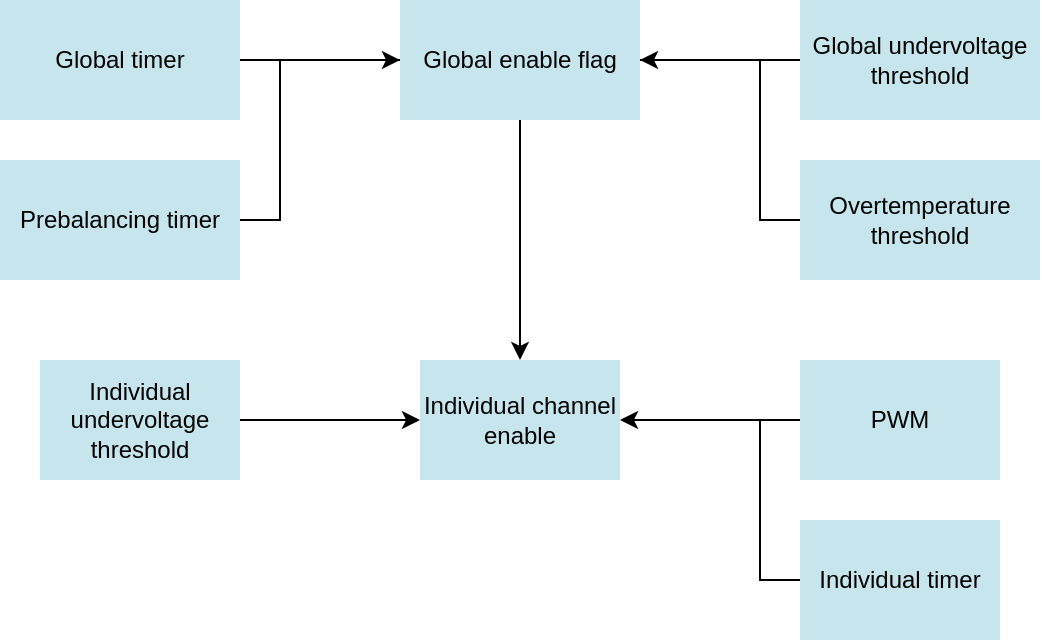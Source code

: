 <mxfile version="25.0.2">
  <diagram name="Seite-1" id="hPg8SPZopmh8AGZJrN-p">
    <mxGraphModel dx="1061" dy="1413" grid="1" gridSize="10" guides="1" tooltips="1" connect="1" arrows="1" fold="1" page="1" pageScale="1" pageWidth="827" pageHeight="1169" math="0" shadow="0">
      <root>
        <mxCell id="0" />
        <mxCell id="1" parent="0" />
        <mxCell id="DEjZVQlh6ZJTVWUGv1k4-285" style="edgeStyle=orthogonalEdgeStyle;rounded=0;orthogonalLoop=1;jettySize=auto;html=1;entryX=0;entryY=0.5;entryDx=0;entryDy=0;" edge="1" parent="1" source="DEjZVQlh6ZJTVWUGv1k4-276" target="DEjZVQlh6ZJTVWUGv1k4-277">
          <mxGeometry relative="1" as="geometry" />
        </mxCell>
        <mxCell id="DEjZVQlh6ZJTVWUGv1k4-276" value="Global timer" style="rounded=0;whiteSpace=wrap;html=1;fillColor=#c6e5ed;strokeColor=none;" vertex="1" parent="1">
          <mxGeometry x="40" y="40" width="120" height="60" as="geometry" />
        </mxCell>
        <mxCell id="DEjZVQlh6ZJTVWUGv1k4-289" style="edgeStyle=orthogonalEdgeStyle;rounded=0;orthogonalLoop=1;jettySize=auto;html=1;entryX=0.5;entryY=0;entryDx=0;entryDy=0;" edge="1" parent="1" source="DEjZVQlh6ZJTVWUGv1k4-277" target="DEjZVQlh6ZJTVWUGv1k4-281">
          <mxGeometry relative="1" as="geometry" />
        </mxCell>
        <mxCell id="DEjZVQlh6ZJTVWUGv1k4-277" value="Global enable flag" style="rounded=0;whiteSpace=wrap;html=1;fillColor=#c6e5ed;strokeColor=none;" vertex="1" parent="1">
          <mxGeometry x="240" y="40" width="120" height="60" as="geometry" />
        </mxCell>
        <mxCell id="DEjZVQlh6ZJTVWUGv1k4-287" style="edgeStyle=orthogonalEdgeStyle;rounded=0;orthogonalLoop=1;jettySize=auto;html=1;" edge="1" parent="1" source="DEjZVQlh6ZJTVWUGv1k4-278" target="DEjZVQlh6ZJTVWUGv1k4-277">
          <mxGeometry relative="1" as="geometry" />
        </mxCell>
        <mxCell id="DEjZVQlh6ZJTVWUGv1k4-278" value="Global undervoltage threshold" style="rounded=0;whiteSpace=wrap;html=1;fillColor=#c6e5ed;strokeColor=none;" vertex="1" parent="1">
          <mxGeometry x="440" y="40" width="120" height="60" as="geometry" />
        </mxCell>
        <mxCell id="DEjZVQlh6ZJTVWUGv1k4-286" style="edgeStyle=orthogonalEdgeStyle;rounded=0;orthogonalLoop=1;jettySize=auto;html=1;endArrow=none;endFill=0;" edge="1" parent="1" source="DEjZVQlh6ZJTVWUGv1k4-279">
          <mxGeometry relative="1" as="geometry">
            <mxPoint x="240" y="70" as="targetPoint" />
            <Array as="points">
              <mxPoint x="180" y="150" />
              <mxPoint x="180" y="70" />
            </Array>
          </mxGeometry>
        </mxCell>
        <mxCell id="DEjZVQlh6ZJTVWUGv1k4-279" value="Prebalancing timer" style="rounded=0;whiteSpace=wrap;html=1;fillColor=#c6e5ed;strokeColor=none;" vertex="1" parent="1">
          <mxGeometry x="40" y="120" width="120" height="60" as="geometry" />
        </mxCell>
        <mxCell id="DEjZVQlh6ZJTVWUGv1k4-288" style="edgeStyle=orthogonalEdgeStyle;rounded=0;orthogonalLoop=1;jettySize=auto;html=1;entryX=1;entryY=0.5;entryDx=0;entryDy=0;endArrow=none;endFill=0;" edge="1" parent="1" source="DEjZVQlh6ZJTVWUGv1k4-280" target="DEjZVQlh6ZJTVWUGv1k4-277">
          <mxGeometry relative="1" as="geometry">
            <Array as="points">
              <mxPoint x="420" y="150" />
              <mxPoint x="420" y="70" />
            </Array>
          </mxGeometry>
        </mxCell>
        <mxCell id="DEjZVQlh6ZJTVWUGv1k4-280" value="Overtemperature threshold" style="rounded=0;whiteSpace=wrap;html=1;fillColor=#c6e5ed;strokeColor=none;" vertex="1" parent="1">
          <mxGeometry x="440" y="120" width="120" height="60" as="geometry" />
        </mxCell>
        <mxCell id="DEjZVQlh6ZJTVWUGv1k4-281" value="Individual channel enable" style="rounded=0;whiteSpace=wrap;html=1;fillColor=#c6e5ed;strokeColor=none;" vertex="1" parent="1">
          <mxGeometry x="250" y="220" width="100" height="60" as="geometry" />
        </mxCell>
        <mxCell id="DEjZVQlh6ZJTVWUGv1k4-290" style="edgeStyle=orthogonalEdgeStyle;rounded=0;orthogonalLoop=1;jettySize=auto;html=1;entryX=0;entryY=0.5;entryDx=0;entryDy=0;" edge="1" parent="1" source="DEjZVQlh6ZJTVWUGv1k4-282" target="DEjZVQlh6ZJTVWUGv1k4-281">
          <mxGeometry relative="1" as="geometry" />
        </mxCell>
        <mxCell id="DEjZVQlh6ZJTVWUGv1k4-282" value="Individual undervoltage threshold" style="rounded=0;whiteSpace=wrap;html=1;fillColor=#c6e5ed;strokeColor=none;" vertex="1" parent="1">
          <mxGeometry x="60" y="220" width="100" height="60" as="geometry" />
        </mxCell>
        <mxCell id="DEjZVQlh6ZJTVWUGv1k4-291" style="edgeStyle=orthogonalEdgeStyle;rounded=0;orthogonalLoop=1;jettySize=auto;html=1;entryX=1;entryY=0.5;entryDx=0;entryDy=0;" edge="1" parent="1" source="DEjZVQlh6ZJTVWUGv1k4-283" target="DEjZVQlh6ZJTVWUGv1k4-281">
          <mxGeometry relative="1" as="geometry" />
        </mxCell>
        <mxCell id="DEjZVQlh6ZJTVWUGv1k4-283" value="PWM" style="rounded=0;whiteSpace=wrap;html=1;fillColor=#c6e5ed;strokeColor=none;" vertex="1" parent="1">
          <mxGeometry x="440" y="220" width="100" height="60" as="geometry" />
        </mxCell>
        <mxCell id="DEjZVQlh6ZJTVWUGv1k4-292" style="edgeStyle=orthogonalEdgeStyle;rounded=0;orthogonalLoop=1;jettySize=auto;html=1;endArrow=none;endFill=0;" edge="1" parent="1" source="DEjZVQlh6ZJTVWUGv1k4-284">
          <mxGeometry relative="1" as="geometry">
            <mxPoint x="360" y="250" as="targetPoint" />
            <Array as="points">
              <mxPoint x="420" y="330" />
              <mxPoint x="420" y="250" />
            </Array>
          </mxGeometry>
        </mxCell>
        <mxCell id="DEjZVQlh6ZJTVWUGv1k4-284" value="Individual timer" style="rounded=0;whiteSpace=wrap;html=1;fillColor=#c6e5ed;strokeColor=none;" vertex="1" parent="1">
          <mxGeometry x="440" y="300" width="100" height="60" as="geometry" />
        </mxCell>
      </root>
    </mxGraphModel>
  </diagram>
</mxfile>
